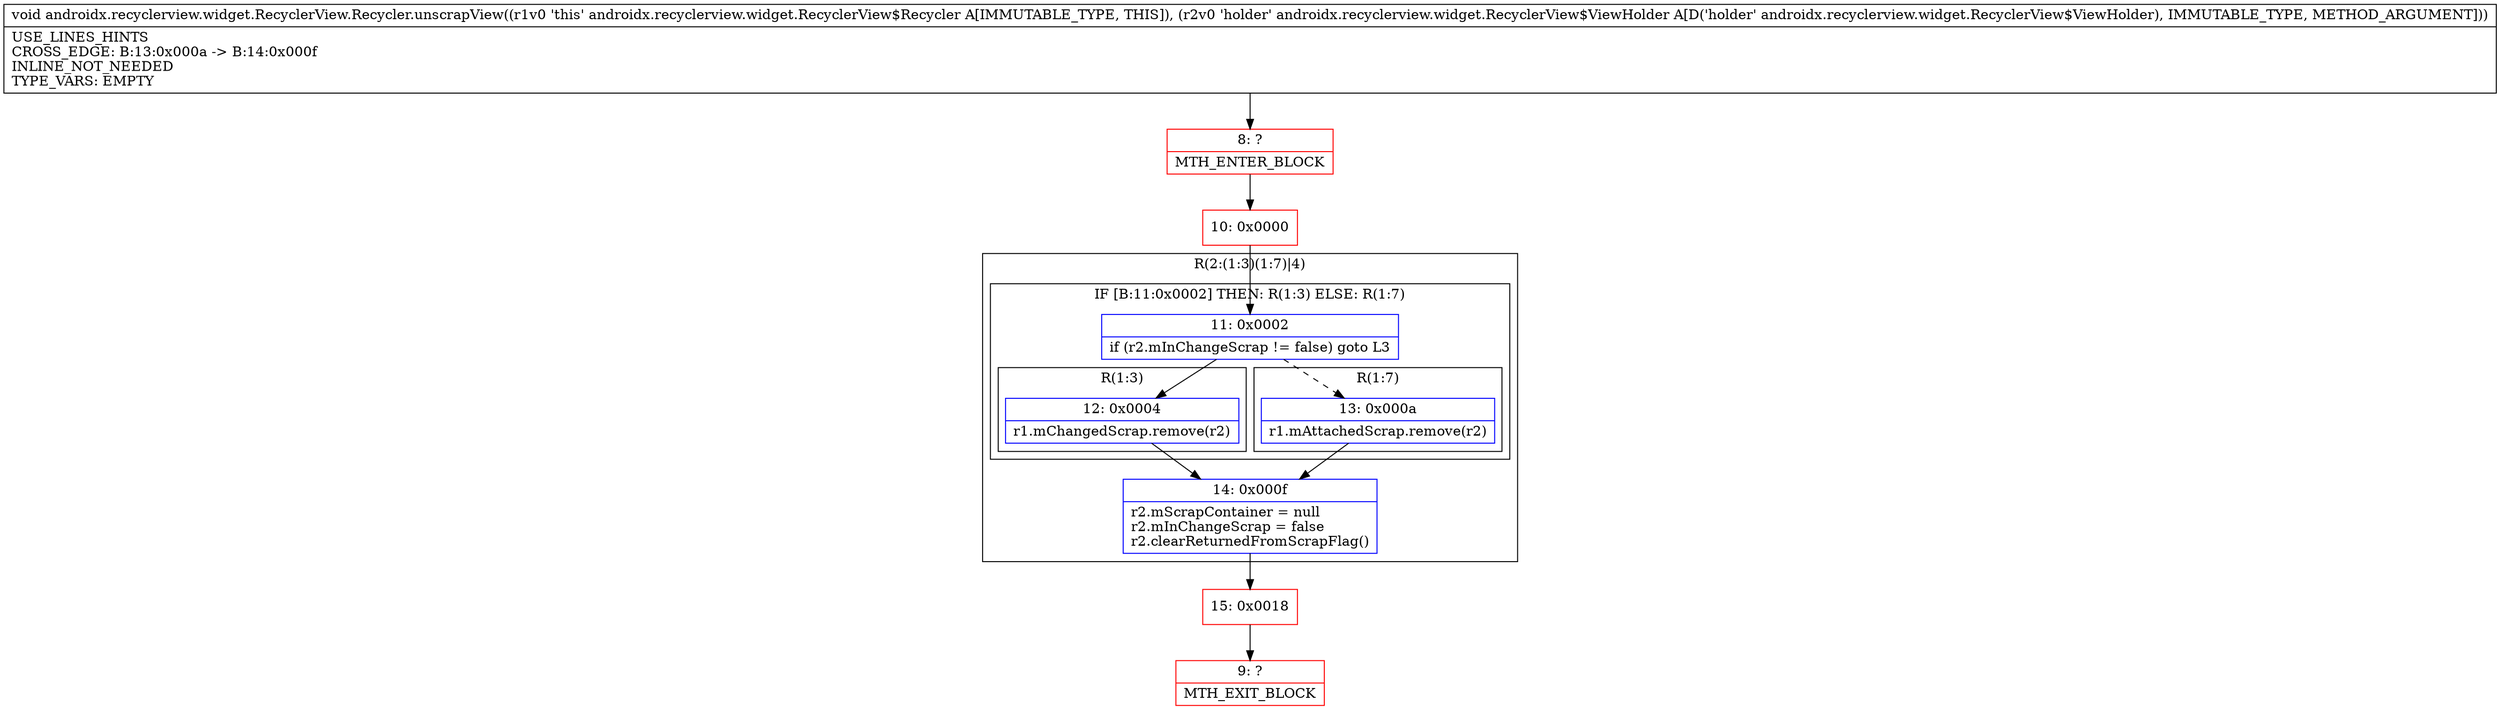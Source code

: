 digraph "CFG forandroidx.recyclerview.widget.RecyclerView.Recycler.unscrapView(Landroidx\/recyclerview\/widget\/RecyclerView$ViewHolder;)V" {
subgraph cluster_Region_252878821 {
label = "R(2:(1:3)(1:7)|4)";
node [shape=record,color=blue];
subgraph cluster_IfRegion_1066320744 {
label = "IF [B:11:0x0002] THEN: R(1:3) ELSE: R(1:7)";
node [shape=record,color=blue];
Node_11 [shape=record,label="{11\:\ 0x0002|if (r2.mInChangeScrap != false) goto L3\l}"];
subgraph cluster_Region_627622911 {
label = "R(1:3)";
node [shape=record,color=blue];
Node_12 [shape=record,label="{12\:\ 0x0004|r1.mChangedScrap.remove(r2)\l}"];
}
subgraph cluster_Region_894841349 {
label = "R(1:7)";
node [shape=record,color=blue];
Node_13 [shape=record,label="{13\:\ 0x000a|r1.mAttachedScrap.remove(r2)\l}"];
}
}
Node_14 [shape=record,label="{14\:\ 0x000f|r2.mScrapContainer = null\lr2.mInChangeScrap = false\lr2.clearReturnedFromScrapFlag()\l}"];
}
Node_8 [shape=record,color=red,label="{8\:\ ?|MTH_ENTER_BLOCK\l}"];
Node_10 [shape=record,color=red,label="{10\:\ 0x0000}"];
Node_15 [shape=record,color=red,label="{15\:\ 0x0018}"];
Node_9 [shape=record,color=red,label="{9\:\ ?|MTH_EXIT_BLOCK\l}"];
MethodNode[shape=record,label="{void androidx.recyclerview.widget.RecyclerView.Recycler.unscrapView((r1v0 'this' androidx.recyclerview.widget.RecyclerView$Recycler A[IMMUTABLE_TYPE, THIS]), (r2v0 'holder' androidx.recyclerview.widget.RecyclerView$ViewHolder A[D('holder' androidx.recyclerview.widget.RecyclerView$ViewHolder), IMMUTABLE_TYPE, METHOD_ARGUMENT]))  | USE_LINES_HINTS\lCROSS_EDGE: B:13:0x000a \-\> B:14:0x000f\lINLINE_NOT_NEEDED\lTYPE_VARS: EMPTY\l}"];
MethodNode -> Node_8;Node_11 -> Node_12;
Node_11 -> Node_13[style=dashed];
Node_12 -> Node_14;
Node_13 -> Node_14;
Node_14 -> Node_15;
Node_8 -> Node_10;
Node_10 -> Node_11;
Node_15 -> Node_9;
}

